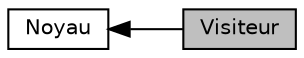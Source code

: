digraph "Visiteur"
{
  edge [fontname="Helvetica",fontsize="10",labelfontname="Helvetica",labelfontsize="10"];
  node [fontname="Helvetica",fontsize="10",shape=record];
  rankdir=LR;
  Node0 [label="Visiteur",height=0.2,width=0.4,color="black", fillcolor="grey75", style="filled", fontcolor="black"];
  Node1 [label="Noyau",height=0.2,width=0.4,color="black", fillcolor="white", style="filled",URL="$d2/d3a/group___noyau.html"];
  Node1->Node0 [shape=plaintext, dir="back", style="solid"];
}
